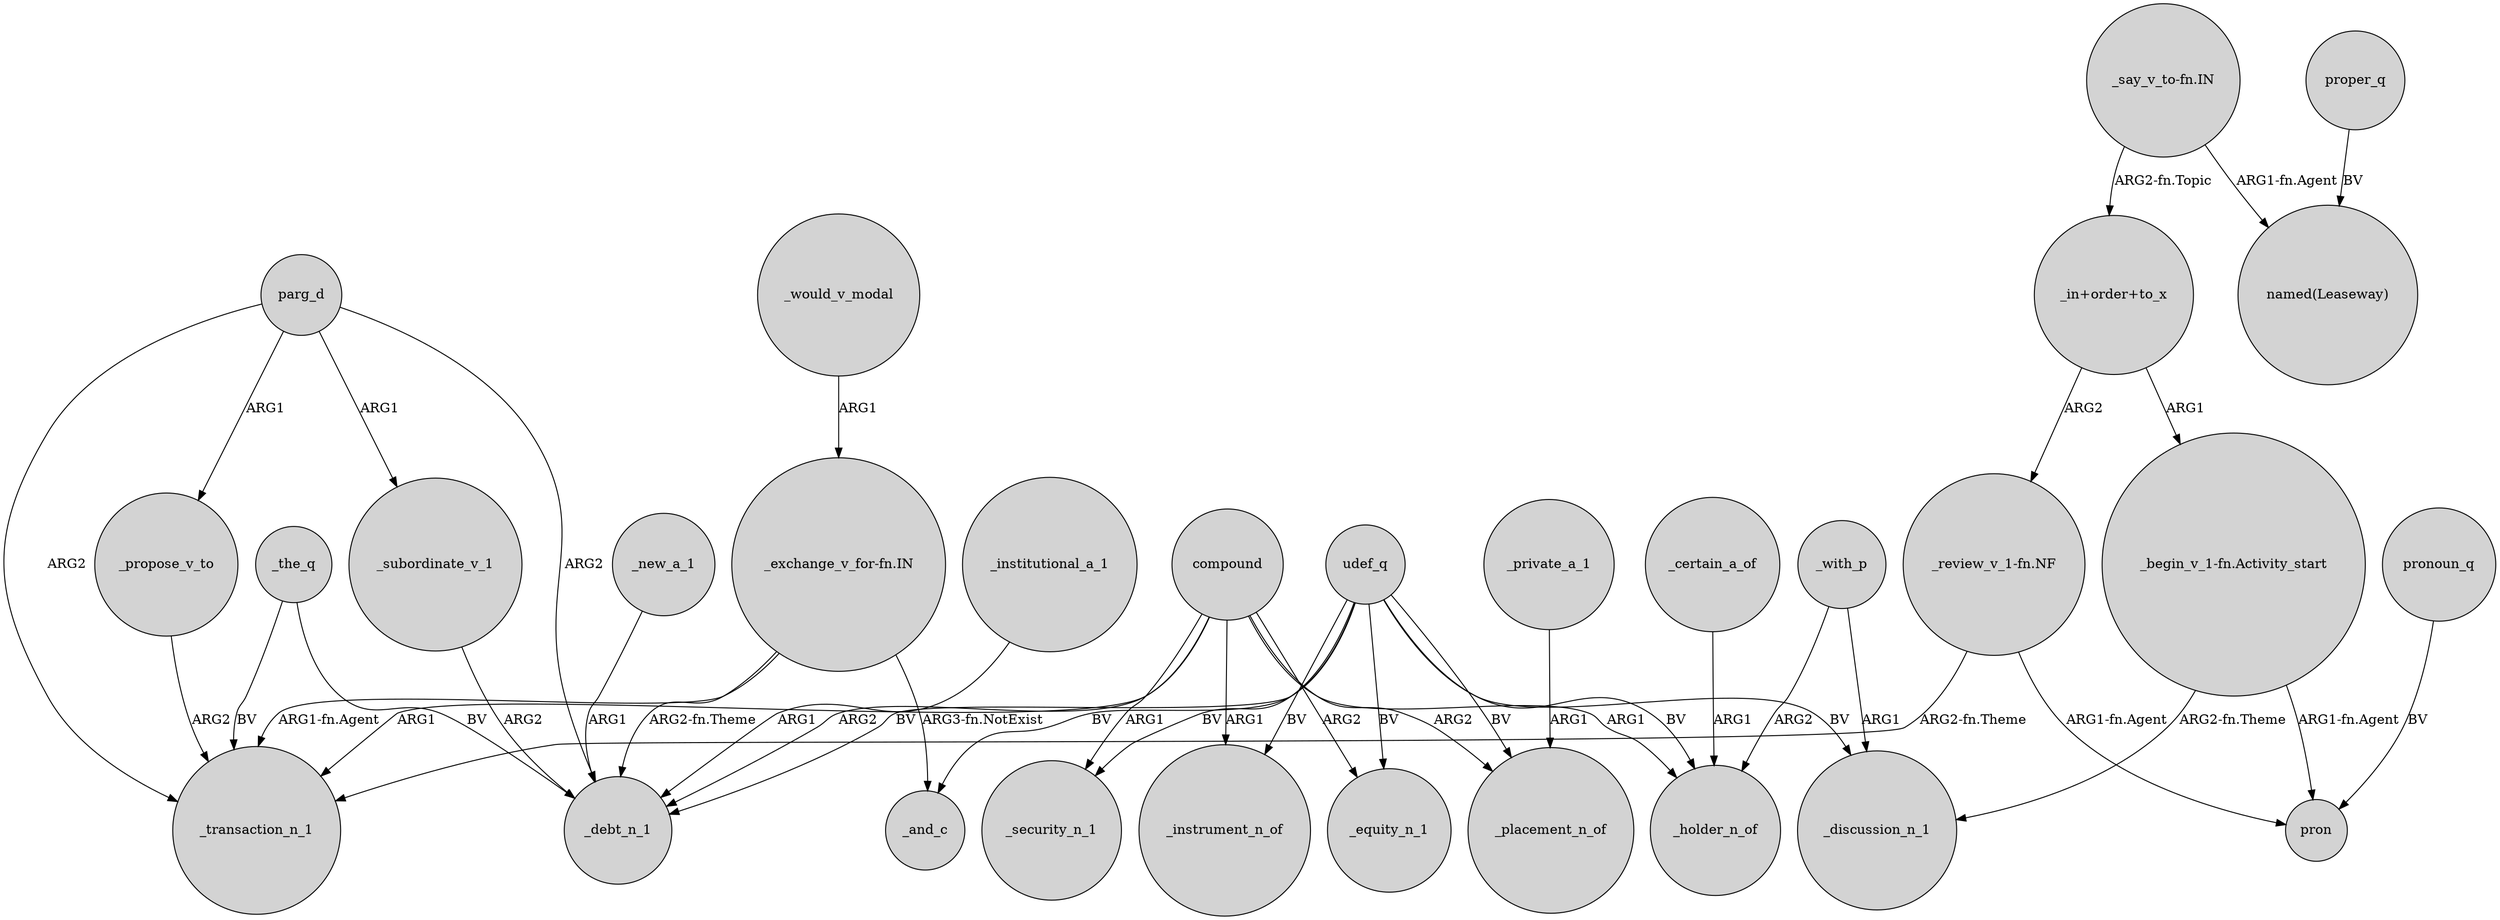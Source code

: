 digraph {
	node [shape=circle style=filled]
	_subordinate_v_1 -> _debt_n_1 [label=ARG2]
	parg_d -> _propose_v_to [label=ARG1]
	"_exchange_v_for-fn.IN" -> _transaction_n_1 [label="ARG1-fn.Agent"]
	_with_p -> _discussion_n_1 [label=ARG1]
	_with_p -> _holder_n_of [label=ARG2]
	_certain_a_of -> _holder_n_of [label=ARG1]
	"_in+order+to_x" -> "_review_v_1-fn.NF" [label=ARG2]
	"_begin_v_1-fn.Activity_start" -> _discussion_n_1 [label="ARG2-fn.Theme"]
	udef_q -> _discussion_n_1 [label=BV]
	"_begin_v_1-fn.Activity_start" -> pron [label="ARG1-fn.Agent"]
	udef_q -> _debt_n_1 [label=BV]
	udef_q -> _placement_n_of [label=BV]
	"_exchange_v_for-fn.IN" -> _and_c [label="ARG3-fn.NotExist"]
	compound -> _debt_n_1 [label=ARG2]
	"_in+order+to_x" -> "_begin_v_1-fn.Activity_start" [label=ARG1]
	"_exchange_v_for-fn.IN" -> _debt_n_1 [label="ARG2-fn.Theme"]
	udef_q -> _instrument_n_of [label=BV]
	compound -> _holder_n_of [label=ARG1]
	parg_d -> _transaction_n_1 [label=ARG2]
	compound -> _equity_n_1 [label=ARG2]
	compound -> _security_n_1 [label=ARG1]
	"_say_v_to-fn.IN" -> "_in+order+to_x" [label="ARG2-fn.Topic"]
	"_say_v_to-fn.IN" -> "named(Leaseway)" [label="ARG1-fn.Agent"]
	pronoun_q -> pron [label=BV]
	_new_a_1 -> _debt_n_1 [label=ARG1]
	parg_d -> _debt_n_1 [label=ARG2]
	udef_q -> _equity_n_1 [label=BV]
	udef_q -> _holder_n_of [label=BV]
	parg_d -> _subordinate_v_1 [label=ARG1]
	"_review_v_1-fn.NF" -> _transaction_n_1 [label="ARG2-fn.Theme"]
	_would_v_modal -> "_exchange_v_for-fn.IN" [label=ARG1]
	compound -> _transaction_n_1 [label=ARG1]
	compound -> _placement_n_of [label=ARG2]
	"_review_v_1-fn.NF" -> pron [label="ARG1-fn.Agent"]
	proper_q -> "named(Leaseway)" [label=BV]
	_the_q -> _transaction_n_1 [label=BV]
	_private_a_1 -> _placement_n_of [label=ARG1]
	udef_q -> _and_c [label=BV]
	_institutional_a_1 -> _debt_n_1 [label=ARG1]
	_the_q -> _debt_n_1 [label=BV]
	compound -> _instrument_n_of [label=ARG1]
	_propose_v_to -> _transaction_n_1 [label=ARG2]
	udef_q -> _security_n_1 [label=BV]
}
